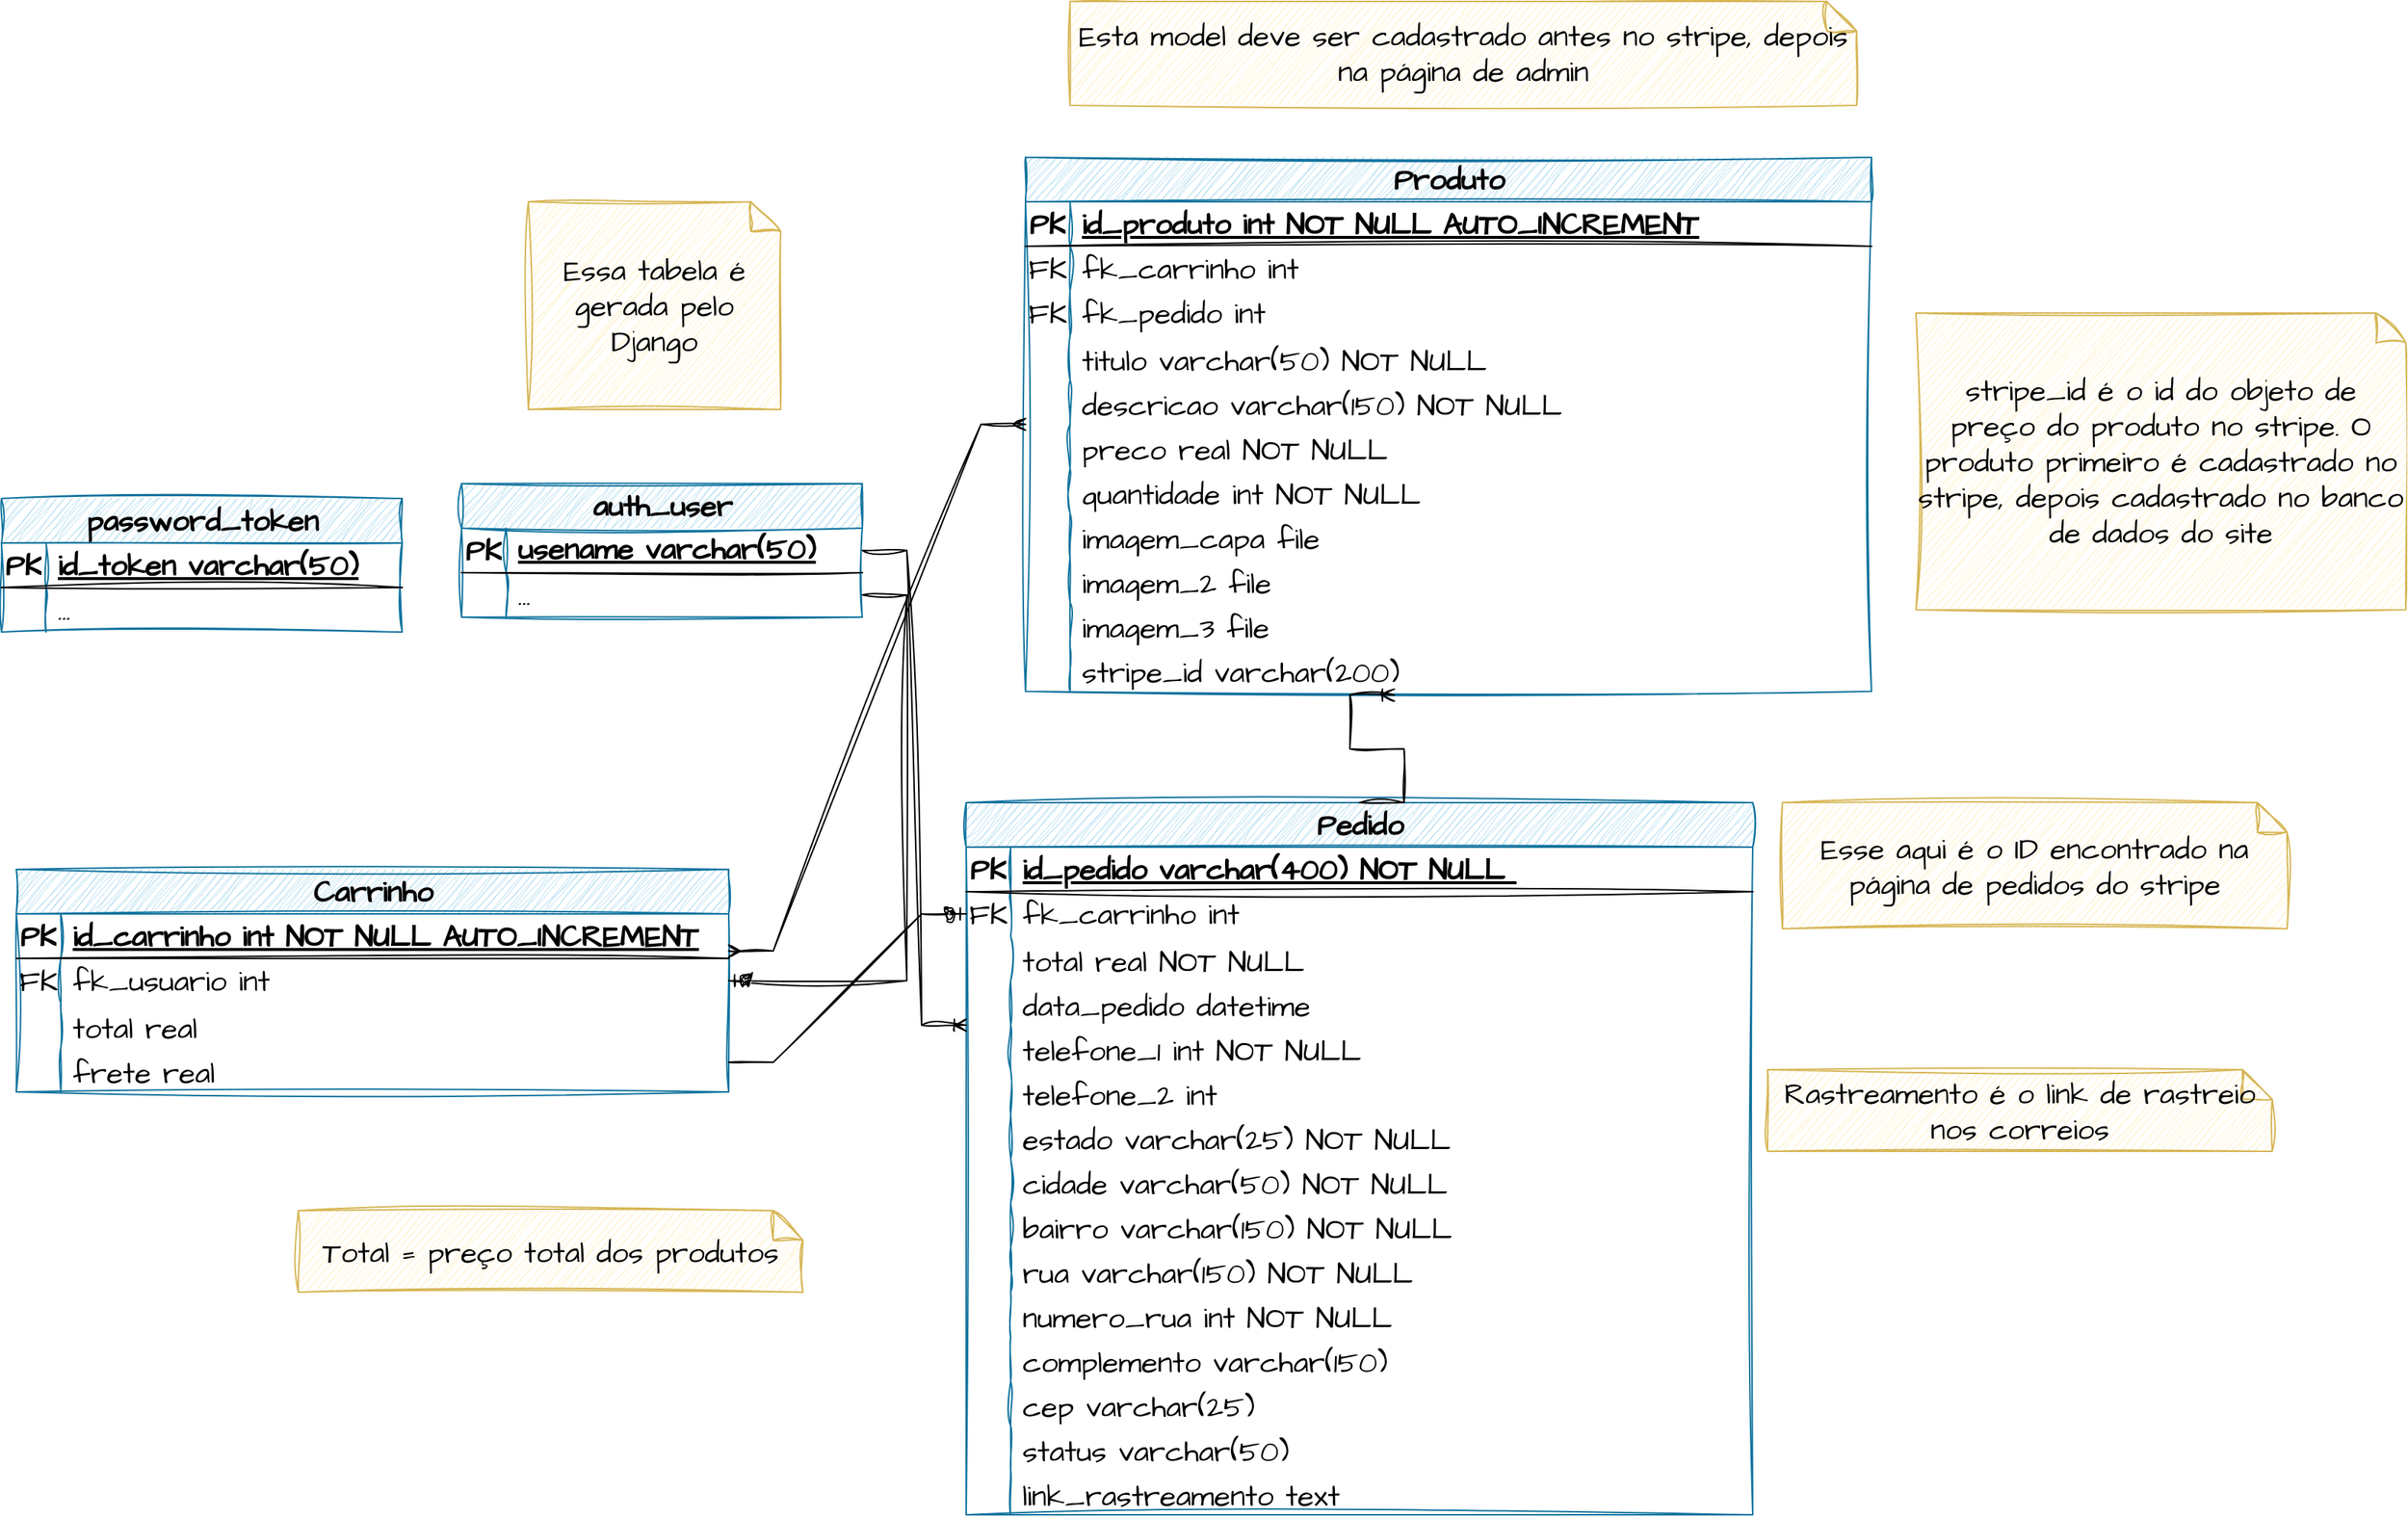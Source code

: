 <mxfile version="21.1.7" type="device">
  <diagram id="R2lEEEUBdFMjLlhIrx00" name="Page-1">
    <mxGraphModel dx="874" dy="456" grid="1" gridSize="10" guides="1" tooltips="1" connect="1" arrows="1" fold="1" page="1" pageScale="1" pageWidth="850" pageHeight="1100" math="0" shadow="0" extFonts="Permanent Marker^https://fonts.googleapis.com/css?family=Permanent+Marker">
      <root>
        <mxCell id="0" />
        <mxCell id="1" parent="0" />
        <mxCell id="wFf_kwACiigqRwT3WxWu-1" value="&lt;font color=&quot;#000000&quot;&gt;Produto&lt;/font&gt;" style="shape=table;startSize=30;container=1;collapsible=1;childLayout=tableLayout;fixedRows=1;rowLines=0;fontStyle=1;align=center;resizeLast=1;html=1;sketch=1;hachureGap=4;jiggle=2;curveFitting=1;fontFamily=Architects Daughter;fontSource=https%3A%2F%2Ffonts.googleapis.com%2Fcss%3Ffamily%3DArchitects%2BDaughter;fontSize=20;fillColor=#b1ddf0;strokeColor=#10739e;" parent="1" vertex="1">
          <mxGeometry x="760" y="145" width="570" height="360" as="geometry" />
        </mxCell>
        <mxCell id="wFf_kwACiigqRwT3WxWu-2" value="" style="shape=tableRow;horizontal=0;startSize=0;swimlaneHead=0;swimlaneBody=0;fillColor=none;collapsible=0;dropTarget=0;points=[[0,0.5],[1,0.5]];portConstraint=eastwest;top=0;left=0;right=0;bottom=1;sketch=1;hachureGap=4;jiggle=2;curveFitting=1;fontFamily=Architects Daughter;fontSource=https%3A%2F%2Ffonts.googleapis.com%2Fcss%3Ffamily%3DArchitects%2BDaughter;fontSize=20;" parent="wFf_kwACiigqRwT3WxWu-1" vertex="1">
          <mxGeometry y="30" width="570" height="30" as="geometry" />
        </mxCell>
        <mxCell id="wFf_kwACiigqRwT3WxWu-3" value="PK" style="shape=partialRectangle;connectable=0;fillColor=none;top=0;left=0;bottom=0;right=0;fontStyle=1;overflow=hidden;whiteSpace=wrap;html=1;sketch=1;hachureGap=4;jiggle=2;curveFitting=1;fontFamily=Architects Daughter;fontSource=https%3A%2F%2Ffonts.googleapis.com%2Fcss%3Ffamily%3DArchitects%2BDaughter;fontSize=20;" parent="wFf_kwACiigqRwT3WxWu-2" vertex="1">
          <mxGeometry width="30" height="30" as="geometry">
            <mxRectangle width="30" height="30" as="alternateBounds" />
          </mxGeometry>
        </mxCell>
        <mxCell id="wFf_kwACiigqRwT3WxWu-4" value="id_produto int NOT NULL AUTO_INCREMENT" style="shape=partialRectangle;connectable=0;fillColor=none;top=0;left=0;bottom=0;right=0;align=left;spacingLeft=6;fontStyle=5;overflow=hidden;whiteSpace=wrap;html=1;sketch=1;hachureGap=4;jiggle=2;curveFitting=1;fontFamily=Architects Daughter;fontSource=https%3A%2F%2Ffonts.googleapis.com%2Fcss%3Ffamily%3DArchitects%2BDaughter;fontSize=20;" parent="wFf_kwACiigqRwT3WxWu-2" vertex="1">
          <mxGeometry x="30" width="540" height="30" as="geometry">
            <mxRectangle width="540" height="30" as="alternateBounds" />
          </mxGeometry>
        </mxCell>
        <mxCell id="ytzTp5YBgN1Ummy4gXRM-13" value="" style="shape=tableRow;horizontal=0;startSize=0;swimlaneHead=0;swimlaneBody=0;fillColor=none;collapsible=0;dropTarget=0;points=[[0,0.5],[1,0.5]];portConstraint=eastwest;top=0;left=0;right=0;bottom=0;sketch=1;hachureGap=4;jiggle=2;curveFitting=1;fontFamily=Architects Daughter;fontSource=https%3A%2F%2Ffonts.googleapis.com%2Fcss%3Ffamily%3DArchitects%2BDaughter;fontSize=20;" parent="wFf_kwACiigqRwT3WxWu-1" vertex="1">
          <mxGeometry y="60" width="570" height="30" as="geometry" />
        </mxCell>
        <mxCell id="ytzTp5YBgN1Ummy4gXRM-14" value="FK" style="shape=partialRectangle;connectable=0;fillColor=none;top=0;left=0;bottom=0;right=0;fontStyle=0;overflow=hidden;whiteSpace=wrap;html=1;sketch=1;hachureGap=4;jiggle=2;curveFitting=1;fontFamily=Architects Daughter;fontSource=https%3A%2F%2Ffonts.googleapis.com%2Fcss%3Ffamily%3DArchitects%2BDaughter;fontSize=20;" parent="ytzTp5YBgN1Ummy4gXRM-13" vertex="1">
          <mxGeometry width="30" height="30" as="geometry">
            <mxRectangle width="30" height="30" as="alternateBounds" />
          </mxGeometry>
        </mxCell>
        <mxCell id="ytzTp5YBgN1Ummy4gXRM-15" value="fk_carrinho int" style="shape=partialRectangle;connectable=0;fillColor=none;top=0;left=0;bottom=0;right=0;align=left;spacingLeft=6;fontStyle=0;overflow=hidden;whiteSpace=wrap;html=1;sketch=1;hachureGap=4;jiggle=2;curveFitting=1;fontFamily=Architects Daughter;fontSource=https%3A%2F%2Ffonts.googleapis.com%2Fcss%3Ffamily%3DArchitects%2BDaughter;fontSize=20;" parent="ytzTp5YBgN1Ummy4gXRM-13" vertex="1">
          <mxGeometry x="30" width="540" height="30" as="geometry">
            <mxRectangle width="540" height="30" as="alternateBounds" />
          </mxGeometry>
        </mxCell>
        <mxCell id="sAX1XQ4yU9D16AUWFEoX-4" value="" style="shape=tableRow;horizontal=0;startSize=0;swimlaneHead=0;swimlaneBody=0;fillColor=none;collapsible=0;dropTarget=0;points=[[0,0.5],[1,0.5]];portConstraint=eastwest;top=0;left=0;right=0;bottom=0;sketch=1;hachureGap=4;jiggle=2;curveFitting=1;fontFamily=Architects Daughter;fontSource=https%3A%2F%2Ffonts.googleapis.com%2Fcss%3Ffamily%3DArchitects%2BDaughter;fontSize=20;" parent="wFf_kwACiigqRwT3WxWu-1" vertex="1">
          <mxGeometry y="90" width="570" height="30" as="geometry" />
        </mxCell>
        <mxCell id="sAX1XQ4yU9D16AUWFEoX-5" value="FK" style="shape=partialRectangle;connectable=0;fillColor=none;top=0;left=0;bottom=0;right=0;fontStyle=0;overflow=hidden;whiteSpace=wrap;html=1;sketch=1;hachureGap=4;jiggle=2;curveFitting=1;fontFamily=Architects Daughter;fontSource=https%3A%2F%2Ffonts.googleapis.com%2Fcss%3Ffamily%3DArchitects%2BDaughter;fontSize=20;" parent="sAX1XQ4yU9D16AUWFEoX-4" vertex="1">
          <mxGeometry width="30" height="30" as="geometry">
            <mxRectangle width="30" height="30" as="alternateBounds" />
          </mxGeometry>
        </mxCell>
        <mxCell id="sAX1XQ4yU9D16AUWFEoX-6" value="fk_pedido int" style="shape=partialRectangle;connectable=0;fillColor=none;top=0;left=0;bottom=0;right=0;align=left;spacingLeft=6;fontStyle=0;overflow=hidden;whiteSpace=wrap;html=1;sketch=1;hachureGap=4;jiggle=2;curveFitting=1;fontFamily=Architects Daughter;fontSource=https%3A%2F%2Ffonts.googleapis.com%2Fcss%3Ffamily%3DArchitects%2BDaughter;fontSize=20;" parent="sAX1XQ4yU9D16AUWFEoX-4" vertex="1">
          <mxGeometry x="30" width="540" height="30" as="geometry">
            <mxRectangle width="540" height="30" as="alternateBounds" />
          </mxGeometry>
        </mxCell>
        <mxCell id="wFf_kwACiigqRwT3WxWu-31" value="" style="shape=tableRow;horizontal=0;startSize=0;swimlaneHead=0;swimlaneBody=0;fillColor=none;collapsible=0;dropTarget=0;points=[[0,0.5],[1,0.5]];portConstraint=eastwest;top=0;left=0;right=0;bottom=0;sketch=1;hachureGap=4;jiggle=2;curveFitting=1;fontFamily=Architects Daughter;fontSource=https%3A%2F%2Ffonts.googleapis.com%2Fcss%3Ffamily%3DArchitects%2BDaughter;fontSize=20;" parent="wFf_kwACiigqRwT3WxWu-1" vertex="1">
          <mxGeometry y="120" width="570" height="30" as="geometry" />
        </mxCell>
        <mxCell id="wFf_kwACiigqRwT3WxWu-32" value="" style="shape=partialRectangle;connectable=0;fillColor=none;top=0;left=0;bottom=0;right=0;editable=1;overflow=hidden;sketch=1;hachureGap=4;jiggle=2;curveFitting=1;fontFamily=Architects Daughter;fontSource=https%3A%2F%2Ffonts.googleapis.com%2Fcss%3Ffamily%3DArchitects%2BDaughter;fontSize=20;" parent="wFf_kwACiigqRwT3WxWu-31" vertex="1">
          <mxGeometry width="30" height="30" as="geometry">
            <mxRectangle width="30" height="30" as="alternateBounds" />
          </mxGeometry>
        </mxCell>
        <mxCell id="wFf_kwACiigqRwT3WxWu-33" value="titulo varchar(50) NOT NULL" style="shape=partialRectangle;connectable=0;fillColor=none;top=0;left=0;bottom=0;right=0;align=left;spacingLeft=6;overflow=hidden;sketch=1;hachureGap=4;jiggle=2;curveFitting=1;fontFamily=Architects Daughter;fontSource=https%3A%2F%2Ffonts.googleapis.com%2Fcss%3Ffamily%3DArchitects%2BDaughter;fontSize=20;" parent="wFf_kwACiigqRwT3WxWu-31" vertex="1">
          <mxGeometry x="30" width="540" height="30" as="geometry">
            <mxRectangle width="540" height="30" as="alternateBounds" />
          </mxGeometry>
        </mxCell>
        <mxCell id="wFf_kwACiigqRwT3WxWu-34" value="" style="shape=tableRow;horizontal=0;startSize=0;swimlaneHead=0;swimlaneBody=0;fillColor=none;collapsible=0;dropTarget=0;points=[[0,0.5],[1,0.5]];portConstraint=eastwest;top=0;left=0;right=0;bottom=0;sketch=1;hachureGap=4;jiggle=2;curveFitting=1;fontFamily=Architects Daughter;fontSource=https%3A%2F%2Ffonts.googleapis.com%2Fcss%3Ffamily%3DArchitects%2BDaughter;fontSize=20;" parent="wFf_kwACiigqRwT3WxWu-1" vertex="1">
          <mxGeometry y="150" width="570" height="30" as="geometry" />
        </mxCell>
        <mxCell id="wFf_kwACiigqRwT3WxWu-35" value="" style="shape=partialRectangle;connectable=0;fillColor=none;top=0;left=0;bottom=0;right=0;editable=1;overflow=hidden;sketch=1;hachureGap=4;jiggle=2;curveFitting=1;fontFamily=Architects Daughter;fontSource=https%3A%2F%2Ffonts.googleapis.com%2Fcss%3Ffamily%3DArchitects%2BDaughter;fontSize=20;" parent="wFf_kwACiigqRwT3WxWu-34" vertex="1">
          <mxGeometry width="30" height="30" as="geometry">
            <mxRectangle width="30" height="30" as="alternateBounds" />
          </mxGeometry>
        </mxCell>
        <mxCell id="wFf_kwACiigqRwT3WxWu-36" value="descricao varchar(150) NOT NULL" style="shape=partialRectangle;connectable=0;fillColor=none;top=0;left=0;bottom=0;right=0;align=left;spacingLeft=6;overflow=hidden;sketch=1;hachureGap=4;jiggle=2;curveFitting=1;fontFamily=Architects Daughter;fontSource=https%3A%2F%2Ffonts.googleapis.com%2Fcss%3Ffamily%3DArchitects%2BDaughter;fontSize=20;" parent="wFf_kwACiigqRwT3WxWu-34" vertex="1">
          <mxGeometry x="30" width="540" height="30" as="geometry">
            <mxRectangle width="540" height="30" as="alternateBounds" />
          </mxGeometry>
        </mxCell>
        <mxCell id="wFf_kwACiigqRwT3WxWu-38" value="" style="shape=tableRow;horizontal=0;startSize=0;swimlaneHead=0;swimlaneBody=0;fillColor=none;collapsible=0;dropTarget=0;points=[[0,0.5],[1,0.5]];portConstraint=eastwest;top=0;left=0;right=0;bottom=0;sketch=1;hachureGap=4;jiggle=2;curveFitting=1;fontFamily=Architects Daughter;fontSource=https%3A%2F%2Ffonts.googleapis.com%2Fcss%3Ffamily%3DArchitects%2BDaughter;fontSize=20;" parent="wFf_kwACiigqRwT3WxWu-1" vertex="1">
          <mxGeometry y="180" width="570" height="30" as="geometry" />
        </mxCell>
        <mxCell id="wFf_kwACiigqRwT3WxWu-39" value="" style="shape=partialRectangle;connectable=0;fillColor=none;top=0;left=0;bottom=0;right=0;editable=1;overflow=hidden;sketch=1;hachureGap=4;jiggle=2;curveFitting=1;fontFamily=Architects Daughter;fontSource=https%3A%2F%2Ffonts.googleapis.com%2Fcss%3Ffamily%3DArchitects%2BDaughter;fontSize=20;" parent="wFf_kwACiigqRwT3WxWu-38" vertex="1">
          <mxGeometry width="30" height="30" as="geometry">
            <mxRectangle width="30" height="30" as="alternateBounds" />
          </mxGeometry>
        </mxCell>
        <mxCell id="wFf_kwACiigqRwT3WxWu-40" value="preco real NOT NULL" style="shape=partialRectangle;connectable=0;fillColor=none;top=0;left=0;bottom=0;right=0;align=left;spacingLeft=6;overflow=hidden;sketch=1;hachureGap=4;jiggle=2;curveFitting=1;fontFamily=Architects Daughter;fontSource=https%3A%2F%2Ffonts.googleapis.com%2Fcss%3Ffamily%3DArchitects%2BDaughter;fontSize=20;" parent="wFf_kwACiigqRwT3WxWu-38" vertex="1">
          <mxGeometry x="30" width="540" height="30" as="geometry">
            <mxRectangle width="540" height="30" as="alternateBounds" />
          </mxGeometry>
        </mxCell>
        <mxCell id="G2-6fI1zhRK-SH9DwRJ7-1" value="" style="shape=tableRow;horizontal=0;startSize=0;swimlaneHead=0;swimlaneBody=0;fillColor=none;collapsible=0;dropTarget=0;points=[[0,0.5],[1,0.5]];portConstraint=eastwest;top=0;left=0;right=0;bottom=0;sketch=1;hachureGap=4;jiggle=2;curveFitting=1;fontFamily=Architects Daughter;fontSource=https%3A%2F%2Ffonts.googleapis.com%2Fcss%3Ffamily%3DArchitects%2BDaughter;fontSize=20;" parent="wFf_kwACiigqRwT3WxWu-1" vertex="1">
          <mxGeometry y="210" width="570" height="30" as="geometry" />
        </mxCell>
        <mxCell id="G2-6fI1zhRK-SH9DwRJ7-2" value="" style="shape=partialRectangle;connectable=0;fillColor=none;top=0;left=0;bottom=0;right=0;editable=1;overflow=hidden;sketch=1;hachureGap=4;jiggle=2;curveFitting=1;fontFamily=Architects Daughter;fontSource=https%3A%2F%2Ffonts.googleapis.com%2Fcss%3Ffamily%3DArchitects%2BDaughter;fontSize=20;" parent="G2-6fI1zhRK-SH9DwRJ7-1" vertex="1">
          <mxGeometry width="30" height="30" as="geometry">
            <mxRectangle width="30" height="30" as="alternateBounds" />
          </mxGeometry>
        </mxCell>
        <mxCell id="G2-6fI1zhRK-SH9DwRJ7-3" value="quantidade int NOT NULL" style="shape=partialRectangle;connectable=0;fillColor=none;top=0;left=0;bottom=0;right=0;align=left;spacingLeft=6;overflow=hidden;sketch=1;hachureGap=4;jiggle=2;curveFitting=1;fontFamily=Architects Daughter;fontSource=https%3A%2F%2Ffonts.googleapis.com%2Fcss%3Ffamily%3DArchitects%2BDaughter;fontSize=20;" parent="G2-6fI1zhRK-SH9DwRJ7-1" vertex="1">
          <mxGeometry x="30" width="540" height="30" as="geometry">
            <mxRectangle width="540" height="30" as="alternateBounds" />
          </mxGeometry>
        </mxCell>
        <mxCell id="v-4WqjlFbflkGf_JX9J0-6" value="" style="shape=tableRow;horizontal=0;startSize=0;swimlaneHead=0;swimlaneBody=0;fillColor=none;collapsible=0;dropTarget=0;points=[[0,0.5],[1,0.5]];portConstraint=eastwest;top=0;left=0;right=0;bottom=0;sketch=1;hachureGap=4;jiggle=2;curveFitting=1;fontFamily=Architects Daughter;fontSource=https%3A%2F%2Ffonts.googleapis.com%2Fcss%3Ffamily%3DArchitects%2BDaughter;fontSize=20;" parent="wFf_kwACiigqRwT3WxWu-1" vertex="1">
          <mxGeometry y="240" width="570" height="30" as="geometry" />
        </mxCell>
        <mxCell id="v-4WqjlFbflkGf_JX9J0-7" value="" style="shape=partialRectangle;connectable=0;fillColor=none;top=0;left=0;bottom=0;right=0;editable=1;overflow=hidden;sketch=1;hachureGap=4;jiggle=2;curveFitting=1;fontFamily=Architects Daughter;fontSource=https%3A%2F%2Ffonts.googleapis.com%2Fcss%3Ffamily%3DArchitects%2BDaughter;fontSize=20;" parent="v-4WqjlFbflkGf_JX9J0-6" vertex="1">
          <mxGeometry width="30" height="30" as="geometry">
            <mxRectangle width="30" height="30" as="alternateBounds" />
          </mxGeometry>
        </mxCell>
        <mxCell id="v-4WqjlFbflkGf_JX9J0-8" value="imagem_capa file" style="shape=partialRectangle;connectable=0;fillColor=none;top=0;left=0;bottom=0;right=0;align=left;spacingLeft=6;overflow=hidden;sketch=1;hachureGap=4;jiggle=2;curveFitting=1;fontFamily=Architects Daughter;fontSource=https%3A%2F%2Ffonts.googleapis.com%2Fcss%3Ffamily%3DArchitects%2BDaughter;fontSize=20;" parent="v-4WqjlFbflkGf_JX9J0-6" vertex="1">
          <mxGeometry x="30" width="540" height="30" as="geometry">
            <mxRectangle width="540" height="30" as="alternateBounds" />
          </mxGeometry>
        </mxCell>
        <mxCell id="v-4WqjlFbflkGf_JX9J0-2" value="" style="shape=tableRow;horizontal=0;startSize=0;swimlaneHead=0;swimlaneBody=0;fillColor=none;collapsible=0;dropTarget=0;points=[[0,0.5],[1,0.5]];portConstraint=eastwest;top=0;left=0;right=0;bottom=0;sketch=1;hachureGap=4;jiggle=2;curveFitting=1;fontFamily=Architects Daughter;fontSource=https%3A%2F%2Ffonts.googleapis.com%2Fcss%3Ffamily%3DArchitects%2BDaughter;fontSize=20;" parent="wFf_kwACiigqRwT3WxWu-1" vertex="1">
          <mxGeometry y="270" width="570" height="30" as="geometry" />
        </mxCell>
        <mxCell id="v-4WqjlFbflkGf_JX9J0-3" value="" style="shape=partialRectangle;connectable=0;fillColor=none;top=0;left=0;bottom=0;right=0;editable=1;overflow=hidden;sketch=1;hachureGap=4;jiggle=2;curveFitting=1;fontFamily=Architects Daughter;fontSource=https%3A%2F%2Ffonts.googleapis.com%2Fcss%3Ffamily%3DArchitects%2BDaughter;fontSize=20;" parent="v-4WqjlFbflkGf_JX9J0-2" vertex="1">
          <mxGeometry width="30" height="30" as="geometry">
            <mxRectangle width="30" height="30" as="alternateBounds" />
          </mxGeometry>
        </mxCell>
        <mxCell id="v-4WqjlFbflkGf_JX9J0-4" value="imagem_2 file" style="shape=partialRectangle;connectable=0;fillColor=none;top=0;left=0;bottom=0;right=0;align=left;spacingLeft=6;overflow=hidden;sketch=1;hachureGap=4;jiggle=2;curveFitting=1;fontFamily=Architects Daughter;fontSource=https%3A%2F%2Ffonts.googleapis.com%2Fcss%3Ffamily%3DArchitects%2BDaughter;fontSize=20;" parent="v-4WqjlFbflkGf_JX9J0-2" vertex="1">
          <mxGeometry x="30" width="540" height="30" as="geometry">
            <mxRectangle width="540" height="30" as="alternateBounds" />
          </mxGeometry>
        </mxCell>
        <mxCell id="v-4WqjlFbflkGf_JX9J0-12" value="" style="shape=tableRow;horizontal=0;startSize=0;swimlaneHead=0;swimlaneBody=0;fillColor=none;collapsible=0;dropTarget=0;points=[[0,0.5],[1,0.5]];portConstraint=eastwest;top=0;left=0;right=0;bottom=0;sketch=1;hachureGap=4;jiggle=2;curveFitting=1;fontFamily=Architects Daughter;fontSource=https%3A%2F%2Ffonts.googleapis.com%2Fcss%3Ffamily%3DArchitects%2BDaughter;fontSize=20;" parent="wFf_kwACiigqRwT3WxWu-1" vertex="1">
          <mxGeometry y="300" width="570" height="30" as="geometry" />
        </mxCell>
        <mxCell id="v-4WqjlFbflkGf_JX9J0-13" value="" style="shape=partialRectangle;connectable=0;fillColor=none;top=0;left=0;bottom=0;right=0;editable=1;overflow=hidden;sketch=1;hachureGap=4;jiggle=2;curveFitting=1;fontFamily=Architects Daughter;fontSource=https%3A%2F%2Ffonts.googleapis.com%2Fcss%3Ffamily%3DArchitects%2BDaughter;fontSize=20;" parent="v-4WqjlFbflkGf_JX9J0-12" vertex="1">
          <mxGeometry width="30" height="30" as="geometry">
            <mxRectangle width="30" height="30" as="alternateBounds" />
          </mxGeometry>
        </mxCell>
        <mxCell id="v-4WqjlFbflkGf_JX9J0-14" value="imagem_3 file" style="shape=partialRectangle;connectable=0;fillColor=none;top=0;left=0;bottom=0;right=0;align=left;spacingLeft=6;overflow=hidden;sketch=1;hachureGap=4;jiggle=2;curveFitting=1;fontFamily=Architects Daughter;fontSource=https%3A%2F%2Ffonts.googleapis.com%2Fcss%3Ffamily%3DArchitects%2BDaughter;fontSize=20;" parent="v-4WqjlFbflkGf_JX9J0-12" vertex="1">
          <mxGeometry x="30" width="540" height="30" as="geometry">
            <mxRectangle width="540" height="30" as="alternateBounds" />
          </mxGeometry>
        </mxCell>
        <mxCell id="nuK4o7_6VPnwC36qR7um-1" value="" style="shape=tableRow;horizontal=0;startSize=0;swimlaneHead=0;swimlaneBody=0;fillColor=none;collapsible=0;dropTarget=0;points=[[0,0.5],[1,0.5]];portConstraint=eastwest;top=0;left=0;right=0;bottom=0;sketch=1;hachureGap=4;jiggle=2;curveFitting=1;fontFamily=Architects Daughter;fontSource=https%3A%2F%2Ffonts.googleapis.com%2Fcss%3Ffamily%3DArchitects%2BDaughter;fontSize=20;" parent="wFf_kwACiigqRwT3WxWu-1" vertex="1">
          <mxGeometry y="330" width="570" height="30" as="geometry" />
        </mxCell>
        <mxCell id="nuK4o7_6VPnwC36qR7um-2" value="" style="shape=partialRectangle;connectable=0;fillColor=none;top=0;left=0;bottom=0;right=0;editable=1;overflow=hidden;sketch=1;hachureGap=4;jiggle=2;curveFitting=1;fontFamily=Architects Daughter;fontSource=https%3A%2F%2Ffonts.googleapis.com%2Fcss%3Ffamily%3DArchitects%2BDaughter;fontSize=20;" parent="nuK4o7_6VPnwC36qR7um-1" vertex="1">
          <mxGeometry width="30" height="30" as="geometry">
            <mxRectangle width="30" height="30" as="alternateBounds" />
          </mxGeometry>
        </mxCell>
        <mxCell id="nuK4o7_6VPnwC36qR7um-3" value="stripe_id varchar(200)" style="shape=partialRectangle;connectable=0;fillColor=none;top=0;left=0;bottom=0;right=0;align=left;spacingLeft=6;overflow=hidden;sketch=1;hachureGap=4;jiggle=2;curveFitting=1;fontFamily=Architects Daughter;fontSource=https%3A%2F%2Ffonts.googleapis.com%2Fcss%3Ffamily%3DArchitects%2BDaughter;fontSize=20;" parent="nuK4o7_6VPnwC36qR7um-1" vertex="1">
          <mxGeometry x="30" width="540" height="30" as="geometry">
            <mxRectangle width="540" height="30" as="alternateBounds" />
          </mxGeometry>
        </mxCell>
        <mxCell id="wFf_kwACiigqRwT3WxWu-14" value="&lt;font color=&quot;#000000&quot;&gt;auth_user&lt;/font&gt;" style="shape=table;startSize=30;container=1;collapsible=1;childLayout=tableLayout;fixedRows=1;rowLines=0;fontStyle=1;align=center;resizeLast=1;html=1;sketch=1;hachureGap=4;jiggle=2;curveFitting=1;fontFamily=Architects Daughter;fontSource=https%3A%2F%2Ffonts.googleapis.com%2Fcss%3Ffamily%3DArchitects%2BDaughter;fontSize=20;fillColor=#b1ddf0;strokeColor=#10739e;" parent="1" vertex="1">
          <mxGeometry x="380" y="365" width="270" height="90" as="geometry" />
        </mxCell>
        <mxCell id="wFf_kwACiigqRwT3WxWu-15" value="" style="shape=tableRow;horizontal=0;startSize=0;swimlaneHead=0;swimlaneBody=0;fillColor=none;collapsible=0;dropTarget=0;points=[[0,0.5],[1,0.5]];portConstraint=eastwest;top=0;left=0;right=0;bottom=1;sketch=1;hachureGap=4;jiggle=2;curveFitting=1;fontFamily=Architects Daughter;fontSource=https%3A%2F%2Ffonts.googleapis.com%2Fcss%3Ffamily%3DArchitects%2BDaughter;fontSize=20;" parent="wFf_kwACiigqRwT3WxWu-14" vertex="1">
          <mxGeometry y="30" width="270" height="30" as="geometry" />
        </mxCell>
        <mxCell id="wFf_kwACiigqRwT3WxWu-16" value="PK" style="shape=partialRectangle;connectable=0;fillColor=none;top=0;left=0;bottom=0;right=0;fontStyle=1;overflow=hidden;whiteSpace=wrap;html=1;sketch=1;hachureGap=4;jiggle=2;curveFitting=1;fontFamily=Architects Daughter;fontSource=https%3A%2F%2Ffonts.googleapis.com%2Fcss%3Ffamily%3DArchitects%2BDaughter;fontSize=20;" parent="wFf_kwACiigqRwT3WxWu-15" vertex="1">
          <mxGeometry width="30" height="30" as="geometry">
            <mxRectangle width="30" height="30" as="alternateBounds" />
          </mxGeometry>
        </mxCell>
        <mxCell id="wFf_kwACiigqRwT3WxWu-17" value="usename varchar(50) NOT NULL" style="shape=partialRectangle;connectable=0;fillColor=none;top=0;left=0;bottom=0;right=0;align=left;spacingLeft=6;fontStyle=5;overflow=hidden;whiteSpace=wrap;html=1;sketch=1;hachureGap=4;jiggle=2;curveFitting=1;fontFamily=Architects Daughter;fontSource=https%3A%2F%2Ffonts.googleapis.com%2Fcss%3Ffamily%3DArchitects%2BDaughter;fontSize=20;" parent="wFf_kwACiigqRwT3WxWu-15" vertex="1">
          <mxGeometry x="30" width="240" height="30" as="geometry">
            <mxRectangle width="240" height="30" as="alternateBounds" />
          </mxGeometry>
        </mxCell>
        <mxCell id="wFf_kwACiigqRwT3WxWu-18" value="" style="shape=tableRow;horizontal=0;startSize=0;swimlaneHead=0;swimlaneBody=0;fillColor=none;collapsible=0;dropTarget=0;points=[[0,0.5],[1,0.5]];portConstraint=eastwest;top=0;left=0;right=0;bottom=0;sketch=1;hachureGap=4;jiggle=2;curveFitting=1;fontFamily=Architects Daughter;fontSource=https%3A%2F%2Ffonts.googleapis.com%2Fcss%3Ffamily%3DArchitects%2BDaughter;fontSize=20;" parent="wFf_kwACiigqRwT3WxWu-14" vertex="1">
          <mxGeometry y="60" width="270" height="30" as="geometry" />
        </mxCell>
        <mxCell id="wFf_kwACiigqRwT3WxWu-19" value="" style="shape=partialRectangle;connectable=0;fillColor=none;top=0;left=0;bottom=0;right=0;editable=1;overflow=hidden;whiteSpace=wrap;html=1;sketch=1;hachureGap=4;jiggle=2;curveFitting=1;fontFamily=Architects Daughter;fontSource=https%3A%2F%2Ffonts.googleapis.com%2Fcss%3Ffamily%3DArchitects%2BDaughter;fontSize=20;" parent="wFf_kwACiigqRwT3WxWu-18" vertex="1">
          <mxGeometry width="30" height="30" as="geometry">
            <mxRectangle width="30" height="30" as="alternateBounds" />
          </mxGeometry>
        </mxCell>
        <mxCell id="wFf_kwACiigqRwT3WxWu-20" value="..." style="shape=partialRectangle;connectable=0;fillColor=none;top=0;left=0;bottom=0;right=0;align=left;spacingLeft=6;overflow=hidden;whiteSpace=wrap;html=1;sketch=1;hachureGap=4;jiggle=2;curveFitting=1;fontFamily=Architects Daughter;fontSource=https%3A%2F%2Ffonts.googleapis.com%2Fcss%3Ffamily%3DArchitects%2BDaughter;fontSize=20;" parent="wFf_kwACiigqRwT3WxWu-18" vertex="1">
          <mxGeometry x="30" width="240" height="30" as="geometry">
            <mxRectangle width="240" height="30" as="alternateBounds" />
          </mxGeometry>
        </mxCell>
        <mxCell id="wFf_kwACiigqRwT3WxWu-45" value="Pedido" style="shape=table;startSize=30;container=1;collapsible=1;childLayout=tableLayout;fixedRows=1;rowLines=0;fontStyle=1;align=center;resizeLast=1;html=1;sketch=1;hachureGap=4;jiggle=2;curveFitting=1;fontFamily=Architects Daughter;fontSource=https%3A%2F%2Ffonts.googleapis.com%2Fcss%3Ffamily%3DArchitects%2BDaughter;fontSize=20;fillColor=#b1ddf0;strokeColor=#10739e;" parent="1" vertex="1">
          <mxGeometry x="720" y="580" width="530" height="480" as="geometry" />
        </mxCell>
        <mxCell id="wFf_kwACiigqRwT3WxWu-46" value="" style="shape=tableRow;horizontal=0;startSize=0;swimlaneHead=0;swimlaneBody=0;fillColor=none;collapsible=0;dropTarget=0;points=[[0,0.5],[1,0.5]];portConstraint=eastwest;top=0;left=0;right=0;bottom=1;sketch=1;hachureGap=4;jiggle=2;curveFitting=1;fontFamily=Architects Daughter;fontSource=https%3A%2F%2Ffonts.googleapis.com%2Fcss%3Ffamily%3DArchitects%2BDaughter;fontSize=20;" parent="wFf_kwACiigqRwT3WxWu-45" vertex="1">
          <mxGeometry y="30" width="530" height="30" as="geometry" />
        </mxCell>
        <mxCell id="wFf_kwACiigqRwT3WxWu-47" value="PK" style="shape=partialRectangle;connectable=0;fillColor=none;top=0;left=0;bottom=0;right=0;fontStyle=1;overflow=hidden;whiteSpace=wrap;html=1;sketch=1;hachureGap=4;jiggle=2;curveFitting=1;fontFamily=Architects Daughter;fontSource=https%3A%2F%2Ffonts.googleapis.com%2Fcss%3Ffamily%3DArchitects%2BDaughter;fontSize=20;" parent="wFf_kwACiigqRwT3WxWu-46" vertex="1">
          <mxGeometry width="30" height="30" as="geometry">
            <mxRectangle width="30" height="30" as="alternateBounds" />
          </mxGeometry>
        </mxCell>
        <mxCell id="wFf_kwACiigqRwT3WxWu-48" value="id_pedido varchar(400) NOT NULL&amp;nbsp;" style="shape=partialRectangle;connectable=0;fillColor=none;top=0;left=0;bottom=0;right=0;align=left;spacingLeft=6;fontStyle=5;overflow=hidden;whiteSpace=wrap;html=1;sketch=1;hachureGap=4;jiggle=2;curveFitting=1;fontFamily=Architects Daughter;fontSource=https%3A%2F%2Ffonts.googleapis.com%2Fcss%3Ffamily%3DArchitects%2BDaughter;fontSize=20;" parent="wFf_kwACiigqRwT3WxWu-46" vertex="1">
          <mxGeometry x="30" width="500" height="30" as="geometry">
            <mxRectangle width="500" height="30" as="alternateBounds" />
          </mxGeometry>
        </mxCell>
        <mxCell id="wFf_kwACiigqRwT3WxWu-58" value="" style="shape=tableRow;horizontal=0;startSize=0;swimlaneHead=0;swimlaneBody=0;fillColor=none;collapsible=0;dropTarget=0;points=[[0,0.5],[1,0.5]];portConstraint=eastwest;top=0;left=0;right=0;bottom=0;sketch=1;hachureGap=4;jiggle=2;curveFitting=1;fontFamily=Architects Daughter;fontSource=https%3A%2F%2Ffonts.googleapis.com%2Fcss%3Ffamily%3DArchitects%2BDaughter;fontSize=20;" parent="wFf_kwACiigqRwT3WxWu-45" vertex="1">
          <mxGeometry y="60" width="530" height="30" as="geometry" />
        </mxCell>
        <mxCell id="wFf_kwACiigqRwT3WxWu-59" value="FK" style="shape=partialRectangle;connectable=0;fillColor=none;top=0;left=0;bottom=0;right=0;fontStyle=0;overflow=hidden;whiteSpace=wrap;html=1;sketch=1;hachureGap=4;jiggle=2;curveFitting=1;fontFamily=Architects Daughter;fontSource=https%3A%2F%2Ffonts.googleapis.com%2Fcss%3Ffamily%3DArchitects%2BDaughter;fontSize=20;" parent="wFf_kwACiigqRwT3WxWu-58" vertex="1">
          <mxGeometry width="30" height="30" as="geometry">
            <mxRectangle width="30" height="30" as="alternateBounds" />
          </mxGeometry>
        </mxCell>
        <mxCell id="wFf_kwACiigqRwT3WxWu-60" value="fk_carrinho int" style="shape=partialRectangle;connectable=0;fillColor=none;top=0;left=0;bottom=0;right=0;align=left;spacingLeft=6;fontStyle=0;overflow=hidden;whiteSpace=wrap;html=1;sketch=1;hachureGap=4;jiggle=2;curveFitting=1;fontFamily=Architects Daughter;fontSource=https%3A%2F%2Ffonts.googleapis.com%2Fcss%3Ffamily%3DArchitects%2BDaughter;fontSize=20;" parent="wFf_kwACiigqRwT3WxWu-58" vertex="1">
          <mxGeometry x="30" width="500" height="30" as="geometry">
            <mxRectangle width="500" height="30" as="alternateBounds" />
          </mxGeometry>
        </mxCell>
        <mxCell id="S3nGv3Vhmg7Vqx_Fp7rR-1" value="" style="shape=tableRow;horizontal=0;startSize=0;swimlaneHead=0;swimlaneBody=0;fillColor=none;collapsible=0;dropTarget=0;points=[[0,0.5],[1,0.5]];portConstraint=eastwest;top=0;left=0;right=0;bottom=0;sketch=1;hachureGap=4;jiggle=2;curveFitting=1;fontFamily=Architects Daughter;fontSource=https%3A%2F%2Ffonts.googleapis.com%2Fcss%3Ffamily%3DArchitects%2BDaughter;fontSize=20;" parent="wFf_kwACiigqRwT3WxWu-45" vertex="1">
          <mxGeometry y="90" width="530" height="30" as="geometry" />
        </mxCell>
        <mxCell id="S3nGv3Vhmg7Vqx_Fp7rR-2" value="" style="shape=partialRectangle;connectable=0;fillColor=none;top=0;left=0;bottom=0;right=0;editable=1;overflow=hidden;sketch=1;hachureGap=4;jiggle=2;curveFitting=1;fontFamily=Architects Daughter;fontSource=https%3A%2F%2Ffonts.googleapis.com%2Fcss%3Ffamily%3DArchitects%2BDaughter;fontSize=20;" parent="S3nGv3Vhmg7Vqx_Fp7rR-1" vertex="1">
          <mxGeometry width="30" height="30" as="geometry">
            <mxRectangle width="30" height="30" as="alternateBounds" />
          </mxGeometry>
        </mxCell>
        <mxCell id="S3nGv3Vhmg7Vqx_Fp7rR-3" value="total real NOT NULL" style="shape=partialRectangle;connectable=0;fillColor=none;top=0;left=0;bottom=0;right=0;align=left;spacingLeft=6;overflow=hidden;sketch=1;hachureGap=4;jiggle=2;curveFitting=1;fontFamily=Architects Daughter;fontSource=https%3A%2F%2Ffonts.googleapis.com%2Fcss%3Ffamily%3DArchitects%2BDaughter;fontSize=20;" parent="S3nGv3Vhmg7Vqx_Fp7rR-1" vertex="1">
          <mxGeometry x="30" width="500" height="30" as="geometry">
            <mxRectangle width="500" height="30" as="alternateBounds" />
          </mxGeometry>
        </mxCell>
        <mxCell id="wFf_kwACiigqRwT3WxWu-64" value="" style="shape=tableRow;horizontal=0;startSize=0;swimlaneHead=0;swimlaneBody=0;fillColor=none;collapsible=0;dropTarget=0;points=[[0,0.5],[1,0.5]];portConstraint=eastwest;top=0;left=0;right=0;bottom=0;sketch=1;hachureGap=4;jiggle=2;curveFitting=1;fontFamily=Architects Daughter;fontSource=https%3A%2F%2Ffonts.googleapis.com%2Fcss%3Ffamily%3DArchitects%2BDaughter;fontSize=20;" parent="wFf_kwACiigqRwT3WxWu-45" vertex="1">
          <mxGeometry y="120" width="530" height="30" as="geometry" />
        </mxCell>
        <mxCell id="wFf_kwACiigqRwT3WxWu-65" value="" style="shape=partialRectangle;connectable=0;fillColor=none;top=0;left=0;bottom=0;right=0;editable=1;overflow=hidden;sketch=1;hachureGap=4;jiggle=2;curveFitting=1;fontFamily=Architects Daughter;fontSource=https%3A%2F%2Ffonts.googleapis.com%2Fcss%3Ffamily%3DArchitects%2BDaughter;fontSize=20;" parent="wFf_kwACiigqRwT3WxWu-64" vertex="1">
          <mxGeometry width="30" height="30" as="geometry">
            <mxRectangle width="30" height="30" as="alternateBounds" />
          </mxGeometry>
        </mxCell>
        <mxCell id="wFf_kwACiigqRwT3WxWu-66" value="data_pedido datetime" style="shape=partialRectangle;connectable=0;fillColor=none;top=0;left=0;bottom=0;right=0;align=left;spacingLeft=6;overflow=hidden;sketch=1;hachureGap=4;jiggle=2;curveFitting=1;fontFamily=Architects Daughter;fontSource=https%3A%2F%2Ffonts.googleapis.com%2Fcss%3Ffamily%3DArchitects%2BDaughter;fontSize=20;" parent="wFf_kwACiigqRwT3WxWu-64" vertex="1">
          <mxGeometry x="30" width="500" height="30" as="geometry">
            <mxRectangle width="500" height="30" as="alternateBounds" />
          </mxGeometry>
        </mxCell>
        <mxCell id="wFf_kwACiigqRwT3WxWu-68" value="" style="shape=tableRow;horizontal=0;startSize=0;swimlaneHead=0;swimlaneBody=0;fillColor=none;collapsible=0;dropTarget=0;points=[[0,0.5],[1,0.5]];portConstraint=eastwest;top=0;left=0;right=0;bottom=0;sketch=1;hachureGap=4;jiggle=2;curveFitting=1;fontFamily=Architects Daughter;fontSource=https%3A%2F%2Ffonts.googleapis.com%2Fcss%3Ffamily%3DArchitects%2BDaughter;fontSize=20;" parent="wFf_kwACiigqRwT3WxWu-45" vertex="1">
          <mxGeometry y="150" width="530" height="30" as="geometry" />
        </mxCell>
        <mxCell id="wFf_kwACiigqRwT3WxWu-69" value="" style="shape=partialRectangle;connectable=0;fillColor=none;top=0;left=0;bottom=0;right=0;editable=1;overflow=hidden;sketch=1;hachureGap=4;jiggle=2;curveFitting=1;fontFamily=Architects Daughter;fontSource=https%3A%2F%2Ffonts.googleapis.com%2Fcss%3Ffamily%3DArchitects%2BDaughter;fontSize=20;" parent="wFf_kwACiigqRwT3WxWu-68" vertex="1">
          <mxGeometry width="30" height="30" as="geometry">
            <mxRectangle width="30" height="30" as="alternateBounds" />
          </mxGeometry>
        </mxCell>
        <mxCell id="wFf_kwACiigqRwT3WxWu-70" value="telefone_1 int NOT NULL" style="shape=partialRectangle;connectable=0;fillColor=none;top=0;left=0;bottom=0;right=0;align=left;spacingLeft=6;overflow=hidden;sketch=1;hachureGap=4;jiggle=2;curveFitting=1;fontFamily=Architects Daughter;fontSource=https%3A%2F%2Ffonts.googleapis.com%2Fcss%3Ffamily%3DArchitects%2BDaughter;fontSize=20;" parent="wFf_kwACiigqRwT3WxWu-68" vertex="1">
          <mxGeometry x="30" width="500" height="30" as="geometry">
            <mxRectangle width="500" height="30" as="alternateBounds" />
          </mxGeometry>
        </mxCell>
        <mxCell id="wFf_kwACiigqRwT3WxWu-75" value="" style="shape=tableRow;horizontal=0;startSize=0;swimlaneHead=0;swimlaneBody=0;fillColor=none;collapsible=0;dropTarget=0;points=[[0,0.5],[1,0.5]];portConstraint=eastwest;top=0;left=0;right=0;bottom=0;sketch=1;hachureGap=4;jiggle=2;curveFitting=1;fontFamily=Architects Daughter;fontSource=https%3A%2F%2Ffonts.googleapis.com%2Fcss%3Ffamily%3DArchitects%2BDaughter;fontSize=20;" parent="wFf_kwACiigqRwT3WxWu-45" vertex="1">
          <mxGeometry y="180" width="530" height="30" as="geometry" />
        </mxCell>
        <mxCell id="wFf_kwACiigqRwT3WxWu-76" value="" style="shape=partialRectangle;connectable=0;fillColor=none;top=0;left=0;bottom=0;right=0;editable=1;overflow=hidden;sketch=1;hachureGap=4;jiggle=2;curveFitting=1;fontFamily=Architects Daughter;fontSource=https%3A%2F%2Ffonts.googleapis.com%2Fcss%3Ffamily%3DArchitects%2BDaughter;fontSize=20;" parent="wFf_kwACiigqRwT3WxWu-75" vertex="1">
          <mxGeometry width="30" height="30" as="geometry">
            <mxRectangle width="30" height="30" as="alternateBounds" />
          </mxGeometry>
        </mxCell>
        <mxCell id="wFf_kwACiigqRwT3WxWu-77" value="telefone_2 int" style="shape=partialRectangle;connectable=0;fillColor=none;top=0;left=0;bottom=0;right=0;align=left;spacingLeft=6;overflow=hidden;sketch=1;hachureGap=4;jiggle=2;curveFitting=1;fontFamily=Architects Daughter;fontSource=https%3A%2F%2Ffonts.googleapis.com%2Fcss%3Ffamily%3DArchitects%2BDaughter;fontSize=20;" parent="wFf_kwACiigqRwT3WxWu-75" vertex="1">
          <mxGeometry x="30" width="500" height="30" as="geometry">
            <mxRectangle width="500" height="30" as="alternateBounds" />
          </mxGeometry>
        </mxCell>
        <mxCell id="wFf_kwACiigqRwT3WxWu-72" value="" style="shape=tableRow;horizontal=0;startSize=0;swimlaneHead=0;swimlaneBody=0;fillColor=none;collapsible=0;dropTarget=0;points=[[0,0.5],[1,0.5]];portConstraint=eastwest;top=0;left=0;right=0;bottom=0;sketch=1;hachureGap=4;jiggle=2;curveFitting=1;fontFamily=Architects Daughter;fontSource=https%3A%2F%2Ffonts.googleapis.com%2Fcss%3Ffamily%3DArchitects%2BDaughter;fontSize=20;" parent="wFf_kwACiigqRwT3WxWu-45" vertex="1">
          <mxGeometry y="210" width="530" height="30" as="geometry" />
        </mxCell>
        <mxCell id="wFf_kwACiigqRwT3WxWu-73" value="" style="shape=partialRectangle;connectable=0;fillColor=none;top=0;left=0;bottom=0;right=0;editable=1;overflow=hidden;sketch=1;hachureGap=4;jiggle=2;curveFitting=1;fontFamily=Architects Daughter;fontSource=https%3A%2F%2Ffonts.googleapis.com%2Fcss%3Ffamily%3DArchitects%2BDaughter;fontSize=20;" parent="wFf_kwACiigqRwT3WxWu-72" vertex="1">
          <mxGeometry width="30" height="30" as="geometry">
            <mxRectangle width="30" height="30" as="alternateBounds" />
          </mxGeometry>
        </mxCell>
        <mxCell id="wFf_kwACiigqRwT3WxWu-74" value="estado varchar(25) NOT NULL" style="shape=partialRectangle;connectable=0;fillColor=none;top=0;left=0;bottom=0;right=0;align=left;spacingLeft=6;overflow=hidden;sketch=1;hachureGap=4;jiggle=2;curveFitting=1;fontFamily=Architects Daughter;fontSource=https%3A%2F%2Ffonts.googleapis.com%2Fcss%3Ffamily%3DArchitects%2BDaughter;fontSize=20;" parent="wFf_kwACiigqRwT3WxWu-72" vertex="1">
          <mxGeometry x="30" width="500" height="30" as="geometry">
            <mxRectangle width="500" height="30" as="alternateBounds" />
          </mxGeometry>
        </mxCell>
        <mxCell id="wFf_kwACiigqRwT3WxWu-83" value="" style="shape=tableRow;horizontal=0;startSize=0;swimlaneHead=0;swimlaneBody=0;fillColor=none;collapsible=0;dropTarget=0;points=[[0,0.5],[1,0.5]];portConstraint=eastwest;top=0;left=0;right=0;bottom=0;sketch=1;hachureGap=4;jiggle=2;curveFitting=1;fontFamily=Architects Daughter;fontSource=https%3A%2F%2Ffonts.googleapis.com%2Fcss%3Ffamily%3DArchitects%2BDaughter;fontSize=20;" parent="wFf_kwACiigqRwT3WxWu-45" vertex="1">
          <mxGeometry y="240" width="530" height="30" as="geometry" />
        </mxCell>
        <mxCell id="wFf_kwACiigqRwT3WxWu-84" value="" style="shape=partialRectangle;connectable=0;fillColor=none;top=0;left=0;bottom=0;right=0;editable=1;overflow=hidden;sketch=1;hachureGap=4;jiggle=2;curveFitting=1;fontFamily=Architects Daughter;fontSource=https%3A%2F%2Ffonts.googleapis.com%2Fcss%3Ffamily%3DArchitects%2BDaughter;fontSize=20;" parent="wFf_kwACiigqRwT3WxWu-83" vertex="1">
          <mxGeometry width="30" height="30" as="geometry">
            <mxRectangle width="30" height="30" as="alternateBounds" />
          </mxGeometry>
        </mxCell>
        <mxCell id="wFf_kwACiigqRwT3WxWu-85" value="cidade varchar(50) NOT NULL" style="shape=partialRectangle;connectable=0;fillColor=none;top=0;left=0;bottom=0;right=0;align=left;spacingLeft=6;overflow=hidden;sketch=1;hachureGap=4;jiggle=2;curveFitting=1;fontFamily=Architects Daughter;fontSource=https%3A%2F%2Ffonts.googleapis.com%2Fcss%3Ffamily%3DArchitects%2BDaughter;fontSize=20;" parent="wFf_kwACiigqRwT3WxWu-83" vertex="1">
          <mxGeometry x="30" width="500" height="30" as="geometry">
            <mxRectangle width="500" height="30" as="alternateBounds" />
          </mxGeometry>
        </mxCell>
        <mxCell id="2sx6En70qPOt8ResCtA2-6" value="" style="shape=tableRow;horizontal=0;startSize=0;swimlaneHead=0;swimlaneBody=0;fillColor=none;collapsible=0;dropTarget=0;points=[[0,0.5],[1,0.5]];portConstraint=eastwest;top=0;left=0;right=0;bottom=0;sketch=1;hachureGap=4;jiggle=2;curveFitting=1;fontFamily=Architects Daughter;fontSource=https%3A%2F%2Ffonts.googleapis.com%2Fcss%3Ffamily%3DArchitects%2BDaughter;fontSize=20;" parent="wFf_kwACiigqRwT3WxWu-45" vertex="1">
          <mxGeometry y="270" width="530" height="30" as="geometry" />
        </mxCell>
        <mxCell id="2sx6En70qPOt8ResCtA2-7" value="" style="shape=partialRectangle;connectable=0;fillColor=none;top=0;left=0;bottom=0;right=0;editable=1;overflow=hidden;sketch=1;hachureGap=4;jiggle=2;curveFitting=1;fontFamily=Architects Daughter;fontSource=https%3A%2F%2Ffonts.googleapis.com%2Fcss%3Ffamily%3DArchitects%2BDaughter;fontSize=20;" parent="2sx6En70qPOt8ResCtA2-6" vertex="1">
          <mxGeometry width="30" height="30" as="geometry">
            <mxRectangle width="30" height="30" as="alternateBounds" />
          </mxGeometry>
        </mxCell>
        <mxCell id="2sx6En70qPOt8ResCtA2-8" value="bairro varchar(150) NOT NULL" style="shape=partialRectangle;connectable=0;fillColor=none;top=0;left=0;bottom=0;right=0;align=left;spacingLeft=6;overflow=hidden;sketch=1;hachureGap=4;jiggle=2;curveFitting=1;fontFamily=Architects Daughter;fontSource=https%3A%2F%2Ffonts.googleapis.com%2Fcss%3Ffamily%3DArchitects%2BDaughter;fontSize=20;" parent="2sx6En70qPOt8ResCtA2-6" vertex="1">
          <mxGeometry x="30" width="500" height="30" as="geometry">
            <mxRectangle width="500" height="30" as="alternateBounds" />
          </mxGeometry>
        </mxCell>
        <mxCell id="dpPNWbRFxDTnxGuLePq1-8" value="" style="shape=tableRow;horizontal=0;startSize=0;swimlaneHead=0;swimlaneBody=0;fillColor=none;collapsible=0;dropTarget=0;points=[[0,0.5],[1,0.5]];portConstraint=eastwest;top=0;left=0;right=0;bottom=0;sketch=1;hachureGap=4;jiggle=2;curveFitting=1;fontFamily=Architects Daughter;fontSource=https%3A%2F%2Ffonts.googleapis.com%2Fcss%3Ffamily%3DArchitects%2BDaughter;fontSize=20;" parent="wFf_kwACiigqRwT3WxWu-45" vertex="1">
          <mxGeometry y="300" width="530" height="30" as="geometry" />
        </mxCell>
        <mxCell id="dpPNWbRFxDTnxGuLePq1-9" value="" style="shape=partialRectangle;connectable=0;fillColor=none;top=0;left=0;bottom=0;right=0;editable=1;overflow=hidden;sketch=1;hachureGap=4;jiggle=2;curveFitting=1;fontFamily=Architects Daughter;fontSource=https%3A%2F%2Ffonts.googleapis.com%2Fcss%3Ffamily%3DArchitects%2BDaughter;fontSize=20;" parent="dpPNWbRFxDTnxGuLePq1-8" vertex="1">
          <mxGeometry width="30" height="30" as="geometry">
            <mxRectangle width="30" height="30" as="alternateBounds" />
          </mxGeometry>
        </mxCell>
        <mxCell id="dpPNWbRFxDTnxGuLePq1-10" value="rua varchar(150) NOT NULL" style="shape=partialRectangle;connectable=0;fillColor=none;top=0;left=0;bottom=0;right=0;align=left;spacingLeft=6;overflow=hidden;sketch=1;hachureGap=4;jiggle=2;curveFitting=1;fontFamily=Architects Daughter;fontSource=https%3A%2F%2Ffonts.googleapis.com%2Fcss%3Ffamily%3DArchitects%2BDaughter;fontSize=20;" parent="dpPNWbRFxDTnxGuLePq1-8" vertex="1">
          <mxGeometry x="30" width="500" height="30" as="geometry">
            <mxRectangle width="500" height="30" as="alternateBounds" />
          </mxGeometry>
        </mxCell>
        <mxCell id="dpPNWbRFxDTnxGuLePq1-11" value="" style="shape=tableRow;horizontal=0;startSize=0;swimlaneHead=0;swimlaneBody=0;fillColor=none;collapsible=0;dropTarget=0;points=[[0,0.5],[1,0.5]];portConstraint=eastwest;top=0;left=0;right=0;bottom=0;sketch=1;hachureGap=4;jiggle=2;curveFitting=1;fontFamily=Architects Daughter;fontSource=https%3A%2F%2Ffonts.googleapis.com%2Fcss%3Ffamily%3DArchitects%2BDaughter;fontSize=20;" parent="wFf_kwACiigqRwT3WxWu-45" vertex="1">
          <mxGeometry y="330" width="530" height="30" as="geometry" />
        </mxCell>
        <mxCell id="dpPNWbRFxDTnxGuLePq1-12" value="" style="shape=partialRectangle;connectable=0;fillColor=none;top=0;left=0;bottom=0;right=0;editable=1;overflow=hidden;sketch=1;hachureGap=4;jiggle=2;curveFitting=1;fontFamily=Architects Daughter;fontSource=https%3A%2F%2Ffonts.googleapis.com%2Fcss%3Ffamily%3DArchitects%2BDaughter;fontSize=20;" parent="dpPNWbRFxDTnxGuLePq1-11" vertex="1">
          <mxGeometry width="30" height="30" as="geometry">
            <mxRectangle width="30" height="30" as="alternateBounds" />
          </mxGeometry>
        </mxCell>
        <mxCell id="dpPNWbRFxDTnxGuLePq1-13" value="numero_rua int NOT NULL" style="shape=partialRectangle;connectable=0;fillColor=none;top=0;left=0;bottom=0;right=0;align=left;spacingLeft=6;overflow=hidden;sketch=1;hachureGap=4;jiggle=2;curveFitting=1;fontFamily=Architects Daughter;fontSource=https%3A%2F%2Ffonts.googleapis.com%2Fcss%3Ffamily%3DArchitects%2BDaughter;fontSize=20;" parent="dpPNWbRFxDTnxGuLePq1-11" vertex="1">
          <mxGeometry x="30" width="500" height="30" as="geometry">
            <mxRectangle width="500" height="30" as="alternateBounds" />
          </mxGeometry>
        </mxCell>
        <mxCell id="dpPNWbRFxDTnxGuLePq1-14" value="" style="shape=tableRow;horizontal=0;startSize=0;swimlaneHead=0;swimlaneBody=0;fillColor=none;collapsible=0;dropTarget=0;points=[[0,0.5],[1,0.5]];portConstraint=eastwest;top=0;left=0;right=0;bottom=0;sketch=1;hachureGap=4;jiggle=2;curveFitting=1;fontFamily=Architects Daughter;fontSource=https%3A%2F%2Ffonts.googleapis.com%2Fcss%3Ffamily%3DArchitects%2BDaughter;fontSize=20;" parent="wFf_kwACiigqRwT3WxWu-45" vertex="1">
          <mxGeometry y="360" width="530" height="30" as="geometry" />
        </mxCell>
        <mxCell id="dpPNWbRFxDTnxGuLePq1-15" value="" style="shape=partialRectangle;connectable=0;fillColor=none;top=0;left=0;bottom=0;right=0;editable=1;overflow=hidden;sketch=1;hachureGap=4;jiggle=2;curveFitting=1;fontFamily=Architects Daughter;fontSource=https%3A%2F%2Ffonts.googleapis.com%2Fcss%3Ffamily%3DArchitects%2BDaughter;fontSize=20;" parent="dpPNWbRFxDTnxGuLePq1-14" vertex="1">
          <mxGeometry width="30" height="30" as="geometry">
            <mxRectangle width="30" height="30" as="alternateBounds" />
          </mxGeometry>
        </mxCell>
        <mxCell id="dpPNWbRFxDTnxGuLePq1-16" value="complemento varchar(150)" style="shape=partialRectangle;connectable=0;fillColor=none;top=0;left=0;bottom=0;right=0;align=left;spacingLeft=6;overflow=hidden;sketch=1;hachureGap=4;jiggle=2;curveFitting=1;fontFamily=Architects Daughter;fontSource=https%3A%2F%2Ffonts.googleapis.com%2Fcss%3Ffamily%3DArchitects%2BDaughter;fontSize=20;" parent="dpPNWbRFxDTnxGuLePq1-14" vertex="1">
          <mxGeometry x="30" width="500" height="30" as="geometry">
            <mxRectangle width="500" height="30" as="alternateBounds" />
          </mxGeometry>
        </mxCell>
        <mxCell id="dpPNWbRFxDTnxGuLePq1-2" value="" style="shape=tableRow;horizontal=0;startSize=0;swimlaneHead=0;swimlaneBody=0;fillColor=none;collapsible=0;dropTarget=0;points=[[0,0.5],[1,0.5]];portConstraint=eastwest;top=0;left=0;right=0;bottom=0;sketch=1;hachureGap=4;jiggle=2;curveFitting=1;fontFamily=Architects Daughter;fontSource=https%3A%2F%2Ffonts.googleapis.com%2Fcss%3Ffamily%3DArchitects%2BDaughter;fontSize=20;" parent="wFf_kwACiigqRwT3WxWu-45" vertex="1">
          <mxGeometry y="390" width="530" height="30" as="geometry" />
        </mxCell>
        <mxCell id="dpPNWbRFxDTnxGuLePq1-3" value="" style="shape=partialRectangle;connectable=0;fillColor=none;top=0;left=0;bottom=0;right=0;editable=1;overflow=hidden;sketch=1;hachureGap=4;jiggle=2;curveFitting=1;fontFamily=Architects Daughter;fontSource=https%3A%2F%2Ffonts.googleapis.com%2Fcss%3Ffamily%3DArchitects%2BDaughter;fontSize=20;" parent="dpPNWbRFxDTnxGuLePq1-2" vertex="1">
          <mxGeometry width="30" height="30" as="geometry">
            <mxRectangle width="30" height="30" as="alternateBounds" />
          </mxGeometry>
        </mxCell>
        <mxCell id="dpPNWbRFxDTnxGuLePq1-4" value="cep varchar(25)" style="shape=partialRectangle;connectable=0;fillColor=none;top=0;left=0;bottom=0;right=0;align=left;spacingLeft=6;overflow=hidden;sketch=1;hachureGap=4;jiggle=2;curveFitting=1;fontFamily=Architects Daughter;fontSource=https%3A%2F%2Ffonts.googleapis.com%2Fcss%3Ffamily%3DArchitects%2BDaughter;fontSize=20;" parent="dpPNWbRFxDTnxGuLePq1-2" vertex="1">
          <mxGeometry x="30" width="500" height="30" as="geometry">
            <mxRectangle width="500" height="30" as="alternateBounds" />
          </mxGeometry>
        </mxCell>
        <mxCell id="FHJrlUC0g-qhvcY8ZKi9-2" value="" style="shape=tableRow;horizontal=0;startSize=0;swimlaneHead=0;swimlaneBody=0;fillColor=none;collapsible=0;dropTarget=0;points=[[0,0.5],[1,0.5]];portConstraint=eastwest;top=0;left=0;right=0;bottom=0;sketch=1;hachureGap=4;jiggle=2;curveFitting=1;fontFamily=Architects Daughter;fontSource=https%3A%2F%2Ffonts.googleapis.com%2Fcss%3Ffamily%3DArchitects%2BDaughter;fontSize=20;" parent="wFf_kwACiigqRwT3WxWu-45" vertex="1">
          <mxGeometry y="420" width="530" height="30" as="geometry" />
        </mxCell>
        <mxCell id="FHJrlUC0g-qhvcY8ZKi9-3" value="" style="shape=partialRectangle;connectable=0;fillColor=none;top=0;left=0;bottom=0;right=0;editable=1;overflow=hidden;sketch=1;hachureGap=4;jiggle=2;curveFitting=1;fontFamily=Architects Daughter;fontSource=https%3A%2F%2Ffonts.googleapis.com%2Fcss%3Ffamily%3DArchitects%2BDaughter;fontSize=20;" parent="FHJrlUC0g-qhvcY8ZKi9-2" vertex="1">
          <mxGeometry width="30" height="30" as="geometry">
            <mxRectangle width="30" height="30" as="alternateBounds" />
          </mxGeometry>
        </mxCell>
        <mxCell id="FHJrlUC0g-qhvcY8ZKi9-4" value="status varchar(50)" style="shape=partialRectangle;connectable=0;fillColor=none;top=0;left=0;bottom=0;right=0;align=left;spacingLeft=6;overflow=hidden;sketch=1;hachureGap=4;jiggle=2;curveFitting=1;fontFamily=Architects Daughter;fontSource=https%3A%2F%2Ffonts.googleapis.com%2Fcss%3Ffamily%3DArchitects%2BDaughter;fontSize=20;" parent="FHJrlUC0g-qhvcY8ZKi9-2" vertex="1">
          <mxGeometry x="30" width="500" height="30" as="geometry">
            <mxRectangle width="500" height="30" as="alternateBounds" />
          </mxGeometry>
        </mxCell>
        <mxCell id="iY1nCRK2BQqXpeFzGBDX-1" value="" style="shape=tableRow;horizontal=0;startSize=0;swimlaneHead=0;swimlaneBody=0;fillColor=none;collapsible=0;dropTarget=0;points=[[0,0.5],[1,0.5]];portConstraint=eastwest;top=0;left=0;right=0;bottom=0;sketch=1;hachureGap=4;jiggle=2;curveFitting=1;fontFamily=Architects Daughter;fontSource=https%3A%2F%2Ffonts.googleapis.com%2Fcss%3Ffamily%3DArchitects%2BDaughter;fontSize=20;" parent="wFf_kwACiigqRwT3WxWu-45" vertex="1">
          <mxGeometry y="450" width="530" height="30" as="geometry" />
        </mxCell>
        <mxCell id="iY1nCRK2BQqXpeFzGBDX-2" value="" style="shape=partialRectangle;connectable=0;fillColor=none;top=0;left=0;bottom=0;right=0;editable=1;overflow=hidden;sketch=1;hachureGap=4;jiggle=2;curveFitting=1;fontFamily=Architects Daughter;fontSource=https%3A%2F%2Ffonts.googleapis.com%2Fcss%3Ffamily%3DArchitects%2BDaughter;fontSize=20;" parent="iY1nCRK2BQqXpeFzGBDX-1" vertex="1">
          <mxGeometry width="30" height="30" as="geometry">
            <mxRectangle width="30" height="30" as="alternateBounds" />
          </mxGeometry>
        </mxCell>
        <mxCell id="iY1nCRK2BQqXpeFzGBDX-3" value="link_rastreamento text" style="shape=partialRectangle;connectable=0;fillColor=none;top=0;left=0;bottom=0;right=0;align=left;spacingLeft=6;overflow=hidden;sketch=1;hachureGap=4;jiggle=2;curveFitting=1;fontFamily=Architects Daughter;fontSource=https%3A%2F%2Ffonts.googleapis.com%2Fcss%3Ffamily%3DArchitects%2BDaughter;fontSize=20;" parent="iY1nCRK2BQqXpeFzGBDX-1" vertex="1">
          <mxGeometry x="30" width="500" height="30" as="geometry">
            <mxRectangle width="500" height="30" as="alternateBounds" />
          </mxGeometry>
        </mxCell>
        <mxCell id="wFf_kwACiigqRwT3WxWu-78" value="Essa tabela é gerada pelo Django" style="shape=note;size=20;whiteSpace=wrap;html=1;sketch=1;hachureGap=4;jiggle=2;curveFitting=1;fontFamily=Architects Daughter;fontSource=https%3A%2F%2Ffonts.googleapis.com%2Fcss%3Ffamily%3DArchitects%2BDaughter;fontSize=20;fillColor=#fff2cc;strokeColor=#d6b656;" parent="1" vertex="1">
          <mxGeometry x="425" y="175" width="170" height="140" as="geometry" />
        </mxCell>
        <mxCell id="wFf_kwACiigqRwT3WxWu-107" value="Carrinho" style="shape=table;startSize=30;container=1;collapsible=1;childLayout=tableLayout;fixedRows=1;rowLines=0;fontStyle=1;align=center;resizeLast=1;html=1;sketch=1;hachureGap=4;jiggle=2;curveFitting=1;fontFamily=Architects Daughter;fontSource=https%3A%2F%2Ffonts.googleapis.com%2Fcss%3Ffamily%3DArchitects%2BDaughter;fontSize=20;fillColor=#b1ddf0;strokeColor=#10739e;" parent="1" vertex="1">
          <mxGeometry x="80" y="625" width="480" height="150" as="geometry" />
        </mxCell>
        <mxCell id="wFf_kwACiigqRwT3WxWu-142" value="" style="shape=tableRow;horizontal=0;startSize=0;swimlaneHead=0;swimlaneBody=0;fillColor=none;collapsible=0;dropTarget=0;points=[[0,0.5],[1,0.5]];portConstraint=eastwest;top=0;left=0;right=0;bottom=1;sketch=1;hachureGap=4;jiggle=2;curveFitting=1;fontFamily=Architects Daughter;fontSource=https%3A%2F%2Ffonts.googleapis.com%2Fcss%3Ffamily%3DArchitects%2BDaughter;fontSize=20;" parent="wFf_kwACiigqRwT3WxWu-107" vertex="1">
          <mxGeometry y="30" width="480" height="30" as="geometry" />
        </mxCell>
        <mxCell id="wFf_kwACiigqRwT3WxWu-143" value="PK" style="shape=partialRectangle;connectable=0;fillColor=none;top=0;left=0;bottom=0;right=0;fontStyle=1;overflow=hidden;whiteSpace=wrap;html=1;sketch=1;hachureGap=4;jiggle=2;curveFitting=1;fontFamily=Architects Daughter;fontSource=https%3A%2F%2Ffonts.googleapis.com%2Fcss%3Ffamily%3DArchitects%2BDaughter;fontSize=20;" parent="wFf_kwACiigqRwT3WxWu-142" vertex="1">
          <mxGeometry width="30" height="30" as="geometry">
            <mxRectangle width="30" height="30" as="alternateBounds" />
          </mxGeometry>
        </mxCell>
        <mxCell id="wFf_kwACiigqRwT3WxWu-144" value="id_carrinho int NOT NULL AUTO_INCREMENT" style="shape=partialRectangle;connectable=0;fillColor=none;top=0;left=0;bottom=0;right=0;align=left;spacingLeft=6;fontStyle=5;overflow=hidden;whiteSpace=wrap;html=1;sketch=1;hachureGap=4;jiggle=2;curveFitting=1;fontFamily=Architects Daughter;fontSource=https%3A%2F%2Ffonts.googleapis.com%2Fcss%3Ffamily%3DArchitects%2BDaughter;fontSize=20;" parent="wFf_kwACiigqRwT3WxWu-142" vertex="1">
          <mxGeometry x="30" width="450" height="30" as="geometry">
            <mxRectangle width="450" height="30" as="alternateBounds" />
          </mxGeometry>
        </mxCell>
        <mxCell id="wFf_kwACiigqRwT3WxWu-120" value="" style="shape=tableRow;horizontal=0;startSize=0;swimlaneHead=0;swimlaneBody=0;fillColor=none;collapsible=0;dropTarget=0;points=[[0,0.5],[1,0.5]];portConstraint=eastwest;top=0;left=0;right=0;bottom=0;sketch=1;hachureGap=4;jiggle=2;curveFitting=1;fontFamily=Architects Daughter;fontSource=https%3A%2F%2Ffonts.googleapis.com%2Fcss%3Ffamily%3DArchitects%2BDaughter;fontSize=20;" parent="wFf_kwACiigqRwT3WxWu-107" vertex="1">
          <mxGeometry y="60" width="480" height="30" as="geometry" />
        </mxCell>
        <mxCell id="wFf_kwACiigqRwT3WxWu-121" value="FK" style="shape=partialRectangle;connectable=0;fillColor=none;top=0;left=0;bottom=0;right=0;fontStyle=0;overflow=hidden;whiteSpace=wrap;html=1;sketch=1;hachureGap=4;jiggle=2;curveFitting=1;fontFamily=Architects Daughter;fontSource=https%3A%2F%2Ffonts.googleapis.com%2Fcss%3Ffamily%3DArchitects%2BDaughter;fontSize=20;" parent="wFf_kwACiigqRwT3WxWu-120" vertex="1">
          <mxGeometry width="30" height="30" as="geometry">
            <mxRectangle width="30" height="30" as="alternateBounds" />
          </mxGeometry>
        </mxCell>
        <mxCell id="wFf_kwACiigqRwT3WxWu-122" value="fk_usuario int" style="shape=partialRectangle;connectable=0;fillColor=none;top=0;left=0;bottom=0;right=0;align=left;spacingLeft=6;fontStyle=0;overflow=hidden;whiteSpace=wrap;html=1;sketch=1;hachureGap=4;jiggle=2;curveFitting=1;fontFamily=Architects Daughter;fontSource=https%3A%2F%2Ffonts.googleapis.com%2Fcss%3Ffamily%3DArchitects%2BDaughter;fontSize=20;" parent="wFf_kwACiigqRwT3WxWu-120" vertex="1">
          <mxGeometry x="30" width="450" height="30" as="geometry">
            <mxRectangle width="450" height="30" as="alternateBounds" />
          </mxGeometry>
        </mxCell>
        <mxCell id="wFf_kwACiigqRwT3WxWu-130" value="" style="shape=tableRow;horizontal=0;startSize=0;swimlaneHead=0;swimlaneBody=0;fillColor=none;collapsible=0;dropTarget=0;points=[[0,0.5],[1,0.5]];portConstraint=eastwest;top=0;left=0;right=0;bottom=0;sketch=1;hachureGap=4;jiggle=2;curveFitting=1;fontFamily=Architects Daughter;fontSource=https%3A%2F%2Ffonts.googleapis.com%2Fcss%3Ffamily%3DArchitects%2BDaughter;fontSize=20;" parent="wFf_kwACiigqRwT3WxWu-107" vertex="1">
          <mxGeometry y="90" width="480" height="30" as="geometry" />
        </mxCell>
        <mxCell id="wFf_kwACiigqRwT3WxWu-131" value="" style="shape=partialRectangle;connectable=0;fillColor=none;top=0;left=0;bottom=0;right=0;editable=1;overflow=hidden;sketch=1;hachureGap=4;jiggle=2;curveFitting=1;fontFamily=Architects Daughter;fontSource=https%3A%2F%2Ffonts.googleapis.com%2Fcss%3Ffamily%3DArchitects%2BDaughter;fontSize=20;" parent="wFf_kwACiigqRwT3WxWu-130" vertex="1">
          <mxGeometry width="30" height="30" as="geometry">
            <mxRectangle width="30" height="30" as="alternateBounds" />
          </mxGeometry>
        </mxCell>
        <mxCell id="wFf_kwACiigqRwT3WxWu-132" value="total real" style="shape=partialRectangle;connectable=0;fillColor=none;top=0;left=0;bottom=0;right=0;align=left;spacingLeft=6;overflow=hidden;sketch=1;hachureGap=4;jiggle=2;curveFitting=1;fontFamily=Architects Daughter;fontSource=https%3A%2F%2Ffonts.googleapis.com%2Fcss%3Ffamily%3DArchitects%2BDaughter;fontSize=20;" parent="wFf_kwACiigqRwT3WxWu-130" vertex="1">
          <mxGeometry x="30" width="450" height="30" as="geometry">
            <mxRectangle width="450" height="30" as="alternateBounds" />
          </mxGeometry>
        </mxCell>
        <mxCell id="wFf_kwACiigqRwT3WxWu-137" value="" style="shape=tableRow;horizontal=0;startSize=0;swimlaneHead=0;swimlaneBody=0;fillColor=none;collapsible=0;dropTarget=0;points=[[0,0.5],[1,0.5]];portConstraint=eastwest;top=0;left=0;right=0;bottom=0;sketch=1;hachureGap=4;jiggle=2;curveFitting=1;fontFamily=Architects Daughter;fontSource=https%3A%2F%2Ffonts.googleapis.com%2Fcss%3Ffamily%3DArchitects%2BDaughter;fontSize=20;" parent="wFf_kwACiigqRwT3WxWu-107" vertex="1">
          <mxGeometry y="120" width="480" height="30" as="geometry" />
        </mxCell>
        <mxCell id="wFf_kwACiigqRwT3WxWu-138" value="" style="shape=partialRectangle;connectable=0;fillColor=none;top=0;left=0;bottom=0;right=0;editable=1;overflow=hidden;sketch=1;hachureGap=4;jiggle=2;curveFitting=1;fontFamily=Architects Daughter;fontSource=https%3A%2F%2Ffonts.googleapis.com%2Fcss%3Ffamily%3DArchitects%2BDaughter;fontSize=20;" parent="wFf_kwACiigqRwT3WxWu-137" vertex="1">
          <mxGeometry width="30" height="30" as="geometry">
            <mxRectangle width="30" height="30" as="alternateBounds" />
          </mxGeometry>
        </mxCell>
        <mxCell id="wFf_kwACiigqRwT3WxWu-139" value="frete real" style="shape=partialRectangle;connectable=0;fillColor=none;top=0;left=0;bottom=0;right=0;align=left;spacingLeft=6;overflow=hidden;sketch=1;hachureGap=4;jiggle=2;curveFitting=1;fontFamily=Architects Daughter;fontSource=https%3A%2F%2Ffonts.googleapis.com%2Fcss%3Ffamily%3DArchitects%2BDaughter;fontSize=20;" parent="wFf_kwACiigqRwT3WxWu-137" vertex="1">
          <mxGeometry x="30" width="450" height="30" as="geometry">
            <mxRectangle width="450" height="30" as="alternateBounds" />
          </mxGeometry>
        </mxCell>
        <mxCell id="wFf_kwACiigqRwT3WxWu-136" value="Total = preço total dos produtos" style="shape=note;size=20;whiteSpace=wrap;html=1;sketch=1;hachureGap=4;jiggle=2;curveFitting=1;fontFamily=Architects Daughter;fontSource=https%3A%2F%2Ffonts.googleapis.com%2Fcss%3Ffamily%3DArchitects%2BDaughter;fontSize=20;fillColor=#fff2cc;strokeColor=#d6b656;" parent="1" vertex="1">
          <mxGeometry x="270" y="855" width="340" height="55" as="geometry" />
        </mxCell>
        <mxCell id="wFf_kwACiigqRwT3WxWu-147" value="" style="edgeStyle=entityRelationEdgeStyle;fontSize=12;html=1;endArrow=ERoneToMany;rounded=0;sketch=1;hachureGap=4;jiggle=2;curveFitting=1;fontFamily=Architects Daughter;fontSource=https%3A%2F%2Ffonts.googleapis.com%2Fcss%3Ffamily%3DArchitects%2BDaughter;entryX=0;entryY=0.5;entryDx=0;entryDy=0;exitX=1;exitY=0.5;exitDx=0;exitDy=0;" parent="1" source="wFf_kwACiigqRwT3WxWu-15" edge="1">
          <mxGeometry width="100" height="100" relative="1" as="geometry">
            <mxPoint x="660" y="615" as="sourcePoint" />
            <mxPoint x="720" y="730" as="targetPoint" />
          </mxGeometry>
        </mxCell>
        <mxCell id="wFf_kwACiigqRwT3WxWu-149" value="" style="edgeStyle=entityRelationEdgeStyle;fontSize=12;html=1;endArrow=ERzeroToOne;endFill=1;rounded=0;sketch=1;hachureGap=4;jiggle=2;curveFitting=1;fontFamily=Architects Daughter;fontSource=https%3A%2F%2Ffonts.googleapis.com%2Fcss%3Ffamily%3DArchitects%2BDaughter;entryX=0;entryY=0.5;entryDx=0;entryDy=0;" parent="1" target="wFf_kwACiigqRwT3WxWu-58" edge="1">
          <mxGeometry width="100" height="100" relative="1" as="geometry">
            <mxPoint x="560" y="755" as="sourcePoint" />
            <mxPoint x="660" y="655" as="targetPoint" />
          </mxGeometry>
        </mxCell>
        <mxCell id="wFf_kwACiigqRwT3WxWu-150" value="" style="edgeStyle=entityRelationEdgeStyle;fontSize=12;html=1;endArrow=ERzeroToOne;endFill=1;rounded=0;sketch=1;hachureGap=4;jiggle=2;curveFitting=1;fontFamily=Architects Daughter;fontSource=https%3A%2F%2Ffonts.googleapis.com%2Fcss%3Ffamily%3DArchitects%2BDaughter;entryX=1;entryY=0.5;entryDx=0;entryDy=0;" parent="1" source="wFf_kwACiigqRwT3WxWu-18" target="wFf_kwACiigqRwT3WxWu-120" edge="1">
          <mxGeometry width="100" height="100" relative="1" as="geometry">
            <mxPoint x="495" y="605" as="sourcePoint" />
            <mxPoint x="595" y="505" as="targetPoint" />
          </mxGeometry>
        </mxCell>
        <mxCell id="FHJrlUC0g-qhvcY8ZKi9-8" value="Rastreamento é o link de rastreio nos correios" style="shape=note;size=20;whiteSpace=wrap;html=1;sketch=1;hachureGap=4;jiggle=2;curveFitting=1;fontFamily=Architects Daughter;fontSource=https%3A%2F%2Ffonts.googleapis.com%2Fcss%3Ffamily%3DArchitects%2BDaughter;fontSize=20;fillColor=#fff2cc;strokeColor=#d6b656;" parent="1" vertex="1">
          <mxGeometry x="1260" y="760" width="340" height="55" as="geometry" />
        </mxCell>
        <mxCell id="uPFELOP93aAToCspDoBB-1" value="" style="edgeStyle=entityRelationEdgeStyle;fontSize=12;html=1;endArrow=ERmany;startArrow=ERmany;rounded=0;sketch=1;hachureGap=4;jiggle=2;curveFitting=1;fontFamily=Architects Daughter;fontSource=https%3A%2F%2Ffonts.googleapis.com%2Fcss%3Ffamily%3DArchitects%2BDaughter;" parent="1" target="wFf_kwACiigqRwT3WxWu-1" edge="1">
          <mxGeometry width="100" height="100" relative="1" as="geometry">
            <mxPoint x="560" y="680" as="sourcePoint" />
            <mxPoint x="660" y="580" as="targetPoint" />
          </mxGeometry>
        </mxCell>
        <mxCell id="nuK4o7_6VPnwC36qR7um-4" value="stripe_id é o id do objeto de preço do produto no stripe. O produto primeiro é cadastrado no stripe, depois cadastrado no banco de dados do site" style="shape=note;size=20;whiteSpace=wrap;html=1;sketch=1;hachureGap=4;jiggle=2;curveFitting=1;fontFamily=Architects Daughter;fontSource=https%3A%2F%2Ffonts.googleapis.com%2Fcss%3Ffamily%3DArchitects%2BDaughter;fontSize=20;fillColor=#fff2cc;strokeColor=#d6b656;" parent="1" vertex="1">
          <mxGeometry x="1360" y="250" width="330" height="200" as="geometry" />
        </mxCell>
        <mxCell id="nuK4o7_6VPnwC36qR7um-5" value="Esta model deve ser cadastrado antes no stripe, depois na página de admin" style="shape=note;size=20;whiteSpace=wrap;html=1;sketch=1;hachureGap=4;jiggle=2;curveFitting=1;fontFamily=Architects Daughter;fontSource=https%3A%2F%2Ffonts.googleapis.com%2Fcss%3Ffamily%3DArchitects%2BDaughter;fontSize=20;fillColor=#fff2cc;strokeColor=#d6b656;" parent="1" vertex="1">
          <mxGeometry x="790" y="40" width="530" height="70" as="geometry" />
        </mxCell>
        <mxCell id="dpPNWbRFxDTnxGuLePq1-1" value="Esse aqui é o ID encontrado na página de pedidos do stripe" style="shape=note;size=20;whiteSpace=wrap;html=1;sketch=1;hachureGap=4;jiggle=2;curveFitting=1;fontFamily=Architects Daughter;fontSource=https%3A%2F%2Ffonts.googleapis.com%2Fcss%3Ffamily%3DArchitects%2BDaughter;fontSize=20;fillColor=#fff2cc;strokeColor=#d6b656;" parent="1" vertex="1">
          <mxGeometry x="1270" y="580" width="340" height="85" as="geometry" />
        </mxCell>
        <mxCell id="sAX1XQ4yU9D16AUWFEoX-7" value="" style="edgeStyle=entityRelationEdgeStyle;fontSize=12;html=1;endArrow=ERoneToMany;rounded=0;sketch=1;hachureGap=4;jiggle=2;curveFitting=1;fontFamily=Architects Daughter;fontSource=https%3A%2F%2Ffonts.googleapis.com%2Fcss%3Ffamily%3DArchitects%2BDaughter;entryX=0.436;entryY=1.084;entryDx=0;entryDy=0;entryPerimeter=0;exitX=0.5;exitY=0;exitDx=0;exitDy=0;" parent="1" source="wFf_kwACiigqRwT3WxWu-45" target="nuK4o7_6VPnwC36qR7um-1" edge="1">
          <mxGeometry width="100" height="100" relative="1" as="geometry">
            <mxPoint x="920" y="670" as="sourcePoint" />
            <mxPoint x="1020" y="570" as="targetPoint" />
          </mxGeometry>
        </mxCell>
        <mxCell id="bQEE8mKlDAJakWQrrlZ1-1" value="password_token" style="shape=table;startSize=30;container=1;collapsible=1;childLayout=tableLayout;fixedRows=1;rowLines=0;fontStyle=1;align=center;resizeLast=1;html=1;sketch=1;hachureGap=4;jiggle=2;curveFitting=1;fontFamily=Architects Daughter;fontSource=https%3A%2F%2Ffonts.googleapis.com%2Fcss%3Ffamily%3DArchitects%2BDaughter;fontSize=20;fillColor=#b1ddf0;strokeColor=#10739e;" vertex="1" parent="1">
          <mxGeometry x="70" y="375" width="270" height="90" as="geometry" />
        </mxCell>
        <mxCell id="bQEE8mKlDAJakWQrrlZ1-2" value="" style="shape=tableRow;horizontal=0;startSize=0;swimlaneHead=0;swimlaneBody=0;fillColor=none;collapsible=0;dropTarget=0;points=[[0,0.5],[1,0.5]];portConstraint=eastwest;top=0;left=0;right=0;bottom=1;sketch=1;hachureGap=4;jiggle=2;curveFitting=1;fontFamily=Architects Daughter;fontSource=https%3A%2F%2Ffonts.googleapis.com%2Fcss%3Ffamily%3DArchitects%2BDaughter;fontSize=20;" vertex="1" parent="bQEE8mKlDAJakWQrrlZ1-1">
          <mxGeometry y="30" width="270" height="30" as="geometry" />
        </mxCell>
        <mxCell id="bQEE8mKlDAJakWQrrlZ1-3" value="PK" style="shape=partialRectangle;connectable=0;fillColor=none;top=0;left=0;bottom=0;right=0;fontStyle=1;overflow=hidden;whiteSpace=wrap;html=1;sketch=1;hachureGap=4;jiggle=2;curveFitting=1;fontFamily=Architects Daughter;fontSource=https%3A%2F%2Ffonts.googleapis.com%2Fcss%3Ffamily%3DArchitects%2BDaughter;fontSize=20;" vertex="1" parent="bQEE8mKlDAJakWQrrlZ1-2">
          <mxGeometry width="30" height="30" as="geometry">
            <mxRectangle width="30" height="30" as="alternateBounds" />
          </mxGeometry>
        </mxCell>
        <mxCell id="bQEE8mKlDAJakWQrrlZ1-4" value="id_token varchar(50)" style="shape=partialRectangle;connectable=0;fillColor=none;top=0;left=0;bottom=0;right=0;align=left;spacingLeft=6;fontStyle=5;overflow=hidden;whiteSpace=wrap;html=1;sketch=1;hachureGap=4;jiggle=2;curveFitting=1;fontFamily=Architects Daughter;fontSource=https%3A%2F%2Ffonts.googleapis.com%2Fcss%3Ffamily%3DArchitects%2BDaughter;fontSize=20;" vertex="1" parent="bQEE8mKlDAJakWQrrlZ1-2">
          <mxGeometry x="30" width="240" height="30" as="geometry">
            <mxRectangle width="240" height="30" as="alternateBounds" />
          </mxGeometry>
        </mxCell>
        <mxCell id="bQEE8mKlDAJakWQrrlZ1-5" value="" style="shape=tableRow;horizontal=0;startSize=0;swimlaneHead=0;swimlaneBody=0;fillColor=none;collapsible=0;dropTarget=0;points=[[0,0.5],[1,0.5]];portConstraint=eastwest;top=0;left=0;right=0;bottom=0;sketch=1;hachureGap=4;jiggle=2;curveFitting=1;fontFamily=Architects Daughter;fontSource=https%3A%2F%2Ffonts.googleapis.com%2Fcss%3Ffamily%3DArchitects%2BDaughter;fontSize=20;" vertex="1" parent="bQEE8mKlDAJakWQrrlZ1-1">
          <mxGeometry y="60" width="270" height="30" as="geometry" />
        </mxCell>
        <mxCell id="bQEE8mKlDAJakWQrrlZ1-6" value="" style="shape=partialRectangle;connectable=0;fillColor=none;top=0;left=0;bottom=0;right=0;editable=1;overflow=hidden;whiteSpace=wrap;html=1;sketch=1;hachureGap=4;jiggle=2;curveFitting=1;fontFamily=Architects Daughter;fontSource=https%3A%2F%2Ffonts.googleapis.com%2Fcss%3Ffamily%3DArchitects%2BDaughter;fontSize=20;" vertex="1" parent="bQEE8mKlDAJakWQrrlZ1-5">
          <mxGeometry width="30" height="30" as="geometry">
            <mxRectangle width="30" height="30" as="alternateBounds" />
          </mxGeometry>
        </mxCell>
        <mxCell id="bQEE8mKlDAJakWQrrlZ1-7" value="..." style="shape=partialRectangle;connectable=0;fillColor=none;top=0;left=0;bottom=0;right=0;align=left;spacingLeft=6;overflow=hidden;whiteSpace=wrap;html=1;sketch=1;hachureGap=4;jiggle=2;curveFitting=1;fontFamily=Architects Daughter;fontSource=https%3A%2F%2Ffonts.googleapis.com%2Fcss%3Ffamily%3DArchitects%2BDaughter;fontSize=20;" vertex="1" parent="bQEE8mKlDAJakWQrrlZ1-5">
          <mxGeometry x="30" width="240" height="30" as="geometry">
            <mxRectangle width="240" height="30" as="alternateBounds" />
          </mxGeometry>
        </mxCell>
      </root>
    </mxGraphModel>
  </diagram>
</mxfile>
